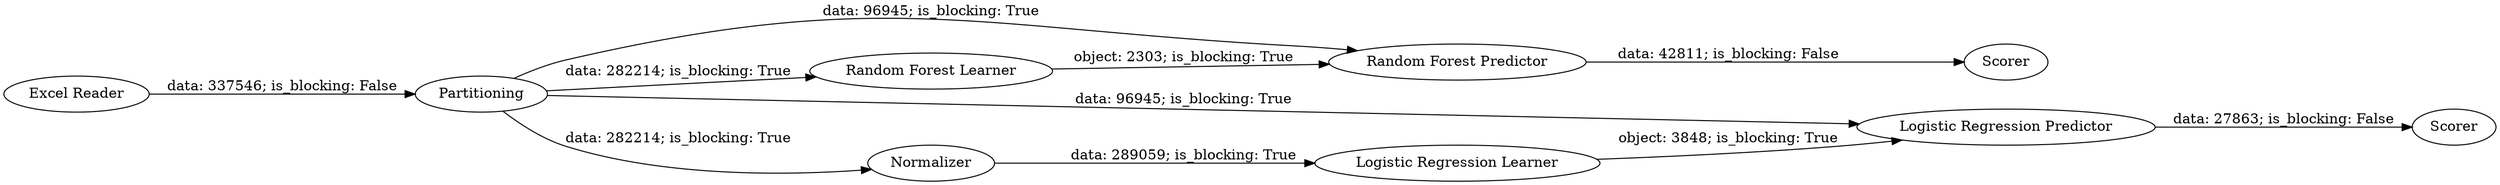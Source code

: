 digraph {
	"-3582859285772390810_8" [label=Scorer]
	"-3582859285772390810_3" [label="Logistic Regression Learner"]
	"-3582859285772390810_6" [label="Random Forest Predictor"]
	"-3582859285772390810_7" [label="Logistic Regression Predictor"]
	"-3582859285772390810_9" [label=Scorer]
	"-3582859285772390810_2" [label=Partitioning]
	"-3582859285772390810_1" [label="Excel Reader"]
	"-3582859285772390810_4" [label="Random Forest Learner"]
	"-3582859285772390810_5" [label=Normalizer]
	"-3582859285772390810_2" -> "-3582859285772390810_5" [label="data: 282214; is_blocking: True"]
	"-3582859285772390810_2" -> "-3582859285772390810_4" [label="data: 282214; is_blocking: True"]
	"-3582859285772390810_2" -> "-3582859285772390810_7" [label="data: 96945; is_blocking: True"]
	"-3582859285772390810_4" -> "-3582859285772390810_6" [label="object: 2303; is_blocking: True"]
	"-3582859285772390810_5" -> "-3582859285772390810_3" [label="data: 289059; is_blocking: True"]
	"-3582859285772390810_7" -> "-3582859285772390810_9" [label="data: 27863; is_blocking: False"]
	"-3582859285772390810_2" -> "-3582859285772390810_6" [label="data: 96945; is_blocking: True"]
	"-3582859285772390810_3" -> "-3582859285772390810_7" [label="object: 3848; is_blocking: True"]
	"-3582859285772390810_1" -> "-3582859285772390810_2" [label="data: 337546; is_blocking: False"]
	"-3582859285772390810_6" -> "-3582859285772390810_8" [label="data: 42811; is_blocking: False"]
	rankdir=LR
}
